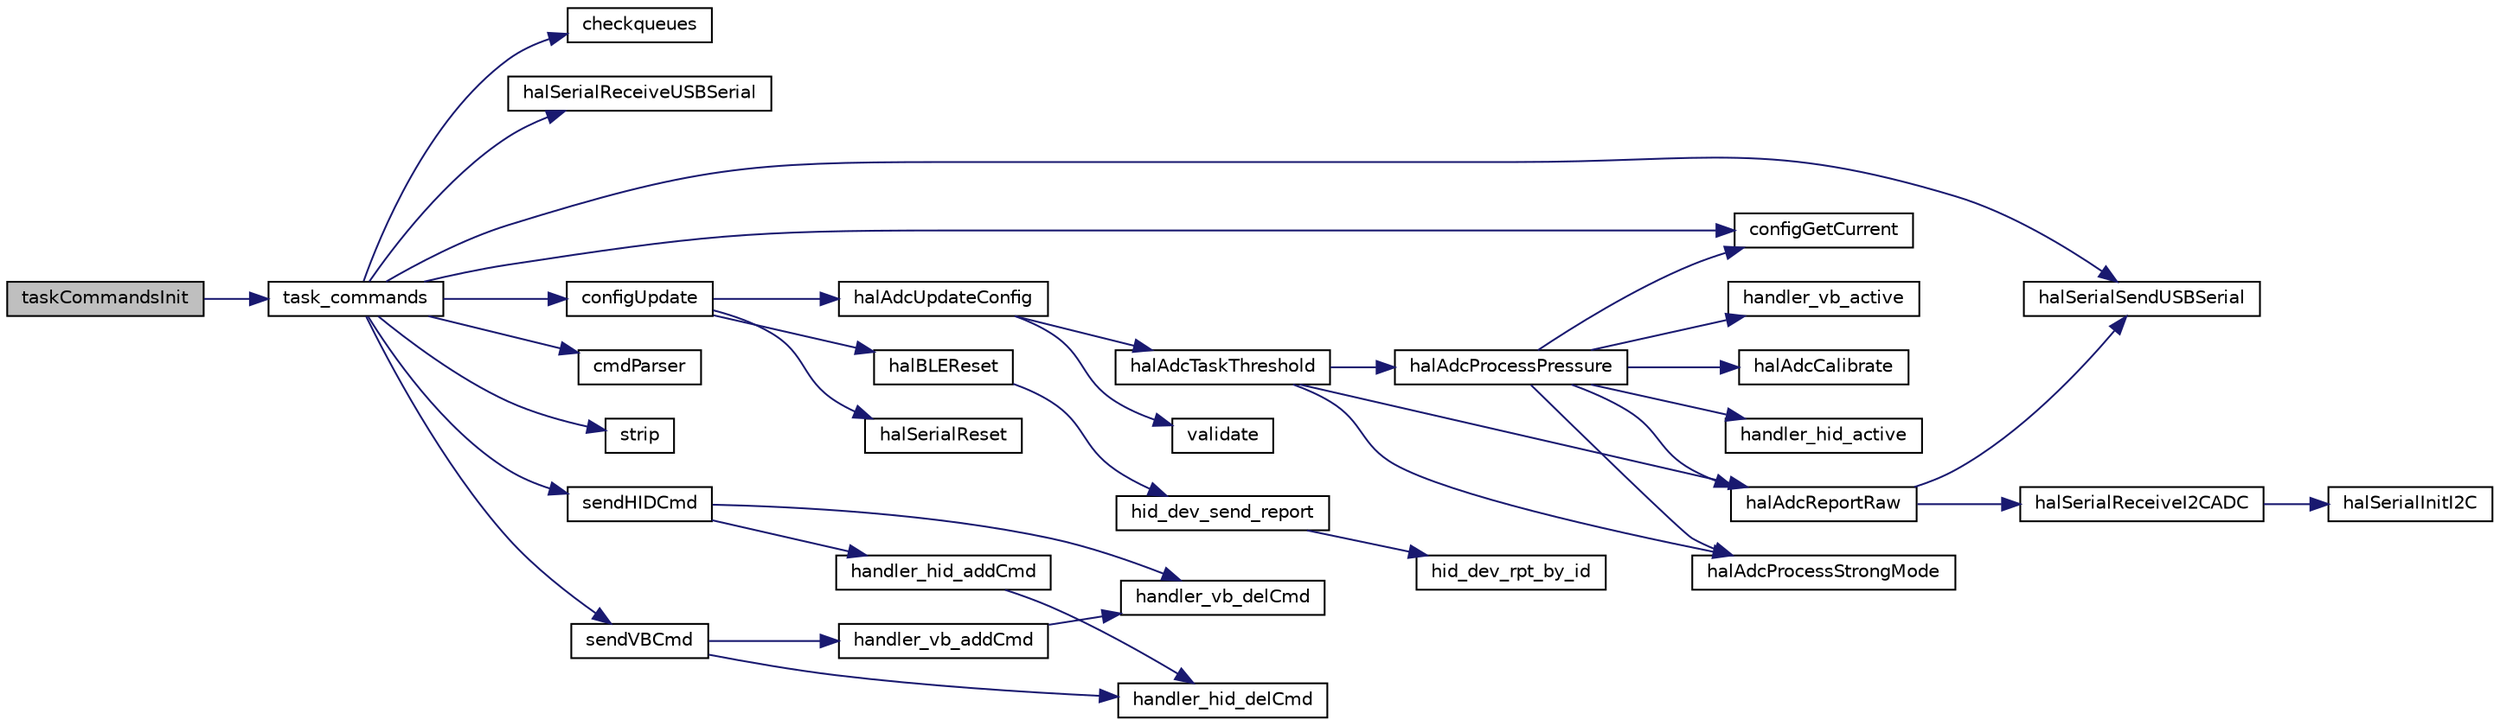 digraph "taskCommandsInit"
{
  edge [fontname="Helvetica",fontsize="10",labelfontname="Helvetica",labelfontsize="10"];
  node [fontname="Helvetica",fontsize="10",shape=record];
  rankdir="LR";
  Node562 [label="taskCommandsInit",height=0.2,width=0.4,color="black", fillcolor="grey75", style="filled", fontcolor="black"];
  Node562 -> Node563 [color="midnightblue",fontsize="10",style="solid",fontname="Helvetica"];
  Node563 [label="task_commands",height=0.2,width=0.4,color="black", fillcolor="white", style="filled",URL="$task__commands_8c.html#a7b36c39275d773aaedcb327ef4e1516f"];
  Node563 -> Node564 [color="midnightblue",fontsize="10",style="solid",fontname="Helvetica"];
  Node564 [label="checkqueues",height=0.2,width=0.4,color="black", fillcolor="white", style="filled",URL="$task__commands_8c.html#adf3aa67816eecac3e756189c9d61cbd2"];
  Node563 -> Node565 [color="midnightblue",fontsize="10",style="solid",fontname="Helvetica"];
  Node565 [label="halSerialReceiveUSBSerial",height=0.2,width=0.4,color="black", fillcolor="white", style="filled",URL="$hal__serial_8c.html#a0bb04b089362a7c58d189b0fc61bef96",tooltip="Read parsed AT commands from USB-Serial (USB-CDC) "];
  Node563 -> Node566 [color="midnightblue",fontsize="10",style="solid",fontname="Helvetica"];
  Node566 [label="configGetCurrent",height=0.2,width=0.4,color="black", fillcolor="white", style="filled",URL="$config__switcher_8c.html#a921538bec34d128a44a748fd5a2c391f",tooltip="Get the current config struct. "];
  Node563 -> Node567 [color="midnightblue",fontsize="10",style="solid",fontname="Helvetica"];
  Node567 [label="cmdParser",height=0.2,width=0.4,color="black", fillcolor="white", style="filled",URL="$task__commands_8c.html#a47ecaf44ece14424655c28d89b5921f9",tooltip="Main parser. "];
  Node563 -> Node568 [color="midnightblue",fontsize="10",style="solid",fontname="Helvetica"];
  Node568 [label="halSerialSendUSBSerial",height=0.2,width=0.4,color="black", fillcolor="white", style="filled",URL="$hal__serial_8c.html#af78683f30da18cfc19c2c91006ec6155",tooltip="Send serial bytes to USB-Serial (USB-CDC) "];
  Node563 -> Node569 [color="midnightblue",fontsize="10",style="solid",fontname="Helvetica"];
  Node569 [label="strip",height=0.2,width=0.4,color="black", fillcolor="white", style="filled",URL="$common_8h.html#a76299b86e144434260dcab80323ec9da",tooltip="Strips away \r\t and \n. "];
  Node563 -> Node570 [color="midnightblue",fontsize="10",style="solid",fontname="Helvetica"];
  Node570 [label="sendVBCmd",height=0.2,width=0.4,color="black", fillcolor="white", style="filled",URL="$task__commands_8c.html#a4d1c5de04f1c6c137f3a70e2e4720c46",tooltip="Helper to route a VB cmd either directly to queue or add it to the list. "];
  Node570 -> Node571 [color="midnightblue",fontsize="10",style="solid",fontname="Helvetica"];
  Node571 [label="handler_hid_delCmd",height=0.2,width=0.4,color="black", fillcolor="white", style="filled",URL="$handler__hid_8c.html#a1dfe8fbc4028b9ad4b6e892a349d1356",tooltip="Remove HID command for a virtual button. "];
  Node570 -> Node572 [color="midnightblue",fontsize="10",style="solid",fontname="Helvetica"];
  Node572 [label="handler_vb_addCmd",height=0.2,width=0.4,color="black", fillcolor="white", style="filled",URL="$handler__vb_8c.html#a2958d0f22ea5d2c1d16a6dc7900ca38b",tooltip="Add a new VB command for a virtual button. "];
  Node572 -> Node573 [color="midnightblue",fontsize="10",style="solid",fontname="Helvetica"];
  Node573 [label="handler_vb_delCmd",height=0.2,width=0.4,color="black", fillcolor="white", style="filled",URL="$handler__vb_8c.html#a12256e1d3f54e995d314eebf8b57e914",tooltip="Remove command for a virtual button. "];
  Node563 -> Node574 [color="midnightblue",fontsize="10",style="solid",fontname="Helvetica"];
  Node574 [label="sendHIDCmd",height=0.2,width=0.4,color="black", fillcolor="white", style="filled",URL="$task__commands_8c.html#a2184ca9f2b257a0ef111fd4184bc56db",tooltip="Helper to route a HID cmd either directly to queue or add it to the list. "];
  Node574 -> Node573 [color="midnightblue",fontsize="10",style="solid",fontname="Helvetica"];
  Node574 -> Node575 [color="midnightblue",fontsize="10",style="solid",fontname="Helvetica"];
  Node575 [label="handler_hid_addCmd",height=0.2,width=0.4,color="black", fillcolor="white", style="filled",URL="$handler__hid_8c.html#ad7b90f2c2a4c57d871fc4c5fe4c63633",tooltip="Add a new HID command for a virtual button. "];
  Node575 -> Node571 [color="midnightblue",fontsize="10",style="solid",fontname="Helvetica"];
  Node563 -> Node576 [color="midnightblue",fontsize="10",style="solid",fontname="Helvetica"];
  Node576 [label="configUpdate",height=0.2,width=0.4,color="black", fillcolor="white", style="filled",URL="$config__switcher_8c.html#af8fae43accd789bf2355c79ff44c2ae9",tooltip="Request config update. "];
  Node576 -> Node577 [color="midnightblue",fontsize="10",style="solid",fontname="Helvetica"];
  Node577 [label="halAdcUpdateConfig",height=0.2,width=0.4,color="black", fillcolor="white", style="filled",URL="$hal__adc_8c.html#a4135bb73c2271b4a27db8d8d81884de7",tooltip="Reload ADC config. "];
  Node577 -> Node578 [color="midnightblue",fontsize="10",style="solid",fontname="Helvetica"];
  Node578 [label="validate",height=0.2,width=0.4,color="black", fillcolor="white", style="filled",URL="$hal__adc_8c.html#accb1d998767113559a5a93fd9d0abb2c",tooltip="Validate the input value and replace with default if not matching. "];
  Node577 -> Node579 [color="midnightblue",fontsize="10",style="solid",fontname="Helvetica"];
  Node579 [label="halAdcTaskThreshold",height=0.2,width=0.4,color="black", fillcolor="white", style="filled",URL="$hal__adc_8c.html#aee719704e643d27c1faab768cf4bc22e",tooltip="HAL TASK - Threshold task for ADC. "];
  Node579 -> Node580 [color="midnightblue",fontsize="10",style="solid",fontname="Helvetica"];
  Node580 [label="halAdcProcessStrongMode",height=0.2,width=0.4,color="black", fillcolor="white", style="filled",URL="$hal__adc_8c.html#a3cddaa804609f2e34f3cbda1d43ff1b4",tooltip="Trigger strong sip/puff + action according to input data. "];
  Node579 -> Node581 [color="midnightblue",fontsize="10",style="solid",fontname="Helvetica"];
  Node581 [label="halAdcReportRaw",height=0.2,width=0.4,color="black", fillcolor="white", style="filled",URL="$hal__adc_8c.html#a8743abcde6f190545c429f072c16106d",tooltip="Report raw values via serial interface. "];
  Node581 -> Node568 [color="midnightblue",fontsize="10",style="solid",fontname="Helvetica"];
  Node581 -> Node582 [color="midnightblue",fontsize="10",style="solid",fontname="Helvetica"];
  Node582 [label="halSerialReceiveI2CADC",height=0.2,width=0.4,color="black", fillcolor="white", style="filled",URL="$hal__serial_8c.html#a5dd33d8e55ba33bdecfa78bc11c618b3",tooltip="Read ADC data via I2C from LPC chip. "];
  Node582 -> Node583 [color="midnightblue",fontsize="10",style="solid",fontname="Helvetica"];
  Node583 [label="halSerialInitI2C",height=0.2,width=0.4,color="black", fillcolor="white", style="filled",URL="$hal__serial_8c.html#a4d756bd77bd3ad6e8b7f7411a1624baa",tooltip="Initialize I2C for reading ADC values from LPC. "];
  Node579 -> Node584 [color="midnightblue",fontsize="10",style="solid",fontname="Helvetica"];
  Node584 [label="halAdcProcessPressure",height=0.2,width=0.4,color="black", fillcolor="white", style="filled",URL="$hal__adc_8c.html#a78419739020988cffc83ffcbc7103b05",tooltip="Process pressure sensor (sip & puff) "];
  Node584 -> Node566 [color="midnightblue",fontsize="10",style="solid",fontname="Helvetica"];
  Node584 -> Node585 [color="midnightblue",fontsize="10",style="solid",fontname="Helvetica"];
  Node585 [label="handler_hid_active",height=0.2,width=0.4,color="black", fillcolor="white", style="filled",URL="$handler__hid_8c.html#ad5f00875286c562930f8a80d6a513c51",tooltip="Check if a VB is active in this handler. "];
  Node584 -> Node586 [color="midnightblue",fontsize="10",style="solid",fontname="Helvetica"];
  Node586 [label="handler_vb_active",height=0.2,width=0.4,color="black", fillcolor="white", style="filled",URL="$handler__vb_8c.html#ad51537b78005f099e2422d4a715874da",tooltip="Check if a VB is active in this handler. "];
  Node584 -> Node581 [color="midnightblue",fontsize="10",style="solid",fontname="Helvetica"];
  Node584 -> Node580 [color="midnightblue",fontsize="10",style="solid",fontname="Helvetica"];
  Node584 -> Node587 [color="midnightblue",fontsize="10",style="solid",fontname="Helvetica"];
  Node587 [label="halAdcCalibrate",height=0.2,width=0.4,color="black", fillcolor="white", style="filled",URL="$hal__adc_8c.html#ae549c157d94729e8b06cb391f0f2c97b",tooltip="Calibration function. "];
  Node576 -> Node588 [color="midnightblue",fontsize="10",style="solid",fontname="Helvetica"];
  Node588 [label="halBLEReset",height=0.2,width=0.4,color="black", fillcolor="white", style="filled",URL="$hal__ble_8c.html#accf307974a0046bce38582d0260bf841",tooltip="Reset the BLE data. "];
  Node588 -> Node589 [color="midnightblue",fontsize="10",style="solid",fontname="Helvetica"];
  Node589 [label="hid_dev_send_report",height=0.2,width=0.4,color="black", fillcolor="white", style="filled",URL="$hid__dev_8c.html#a8ae7c69dfd4b740534df123a303a8832"];
  Node589 -> Node590 [color="midnightblue",fontsize="10",style="solid",fontname="Helvetica"];
  Node590 [label="hid_dev_rpt_by_id",height=0.2,width=0.4,color="black", fillcolor="white", style="filled",URL="$hid__dev_8c.html#a1a247bc038a3368cea0bde2303aa8301"];
  Node576 -> Node591 [color="midnightblue",fontsize="10",style="solid",fontname="Helvetica"];
  Node591 [label="halSerialReset",height=0.2,width=0.4,color="black", fillcolor="white", style="filled",URL="$hal__serial_8c.html#ab2261f95747ee5806ebdec880d09ca89",tooltip="Reset the serial HID report data. "];
}
